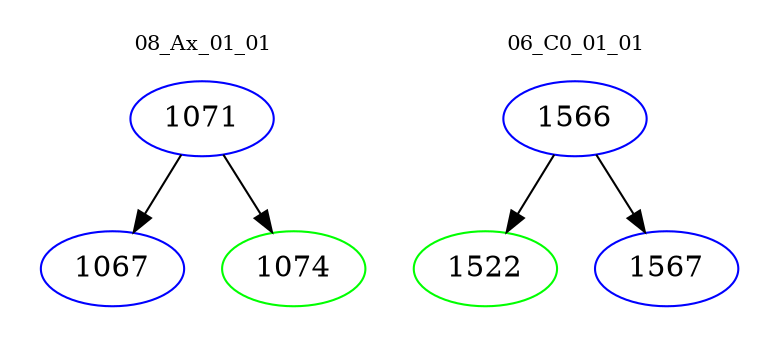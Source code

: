 digraph{
subgraph cluster_0 {
color = white
label = "08_Ax_01_01";
fontsize=10;
T0_1071 [label="1071", color="blue"]
T0_1071 -> T0_1067 [color="black"]
T0_1067 [label="1067", color="blue"]
T0_1071 -> T0_1074 [color="black"]
T0_1074 [label="1074", color="green"]
}
subgraph cluster_1 {
color = white
label = "06_C0_01_01";
fontsize=10;
T1_1566 [label="1566", color="blue"]
T1_1566 -> T1_1522 [color="black"]
T1_1522 [label="1522", color="green"]
T1_1566 -> T1_1567 [color="black"]
T1_1567 [label="1567", color="blue"]
}
}
